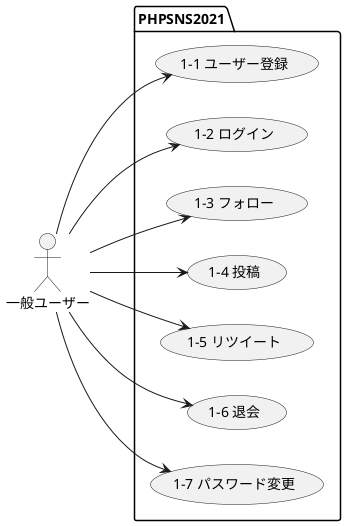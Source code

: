 @startuml
left to right direction
actor 一般ユーザー as g

package PHPSNS2021 {
  usecase "1-1 ユーザー登録" as UC01
  usecase "1-2 ログイン" as UC02
  usecase "1-3 フォロー" as UC03
  usecase "1-4 投稿" as UC04
  usecase "1-5 リツイート" as UC05
  usecase "1-6 退会" as UC06
  usecase "1-7 パスワード変更" as UC07
}
g --> UC01
g --> UC02
g --> UC03
g --> UC04
g --> UC05
g --> UC06
g --> UC07
@enduml
